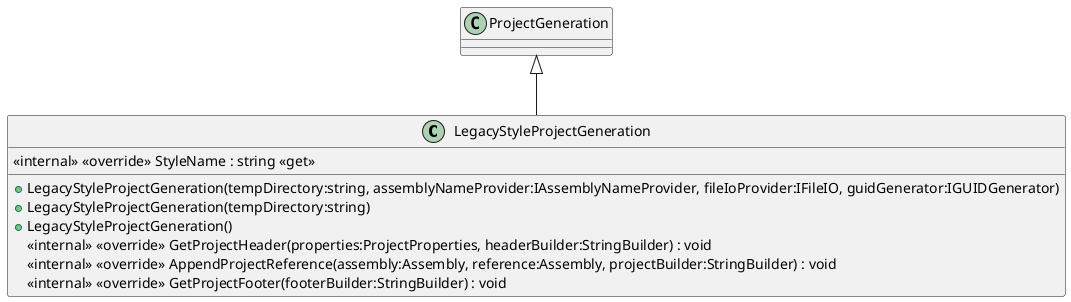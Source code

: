 @startuml
class LegacyStyleProjectGeneration {
    <<internal>> <<override>> StyleName : string <<get>>
    + LegacyStyleProjectGeneration(tempDirectory:string, assemblyNameProvider:IAssemblyNameProvider, fileIoProvider:IFileIO, guidGenerator:IGUIDGenerator)
    + LegacyStyleProjectGeneration(tempDirectory:string)
    + LegacyStyleProjectGeneration()
    <<internal>> <<override>> GetProjectHeader(properties:ProjectProperties, headerBuilder:StringBuilder) : void
    <<internal>> <<override>> AppendProjectReference(assembly:Assembly, reference:Assembly, projectBuilder:StringBuilder) : void
    <<internal>> <<override>> GetProjectFooter(footerBuilder:StringBuilder) : void
}
ProjectGeneration <|-- LegacyStyleProjectGeneration
@enduml
